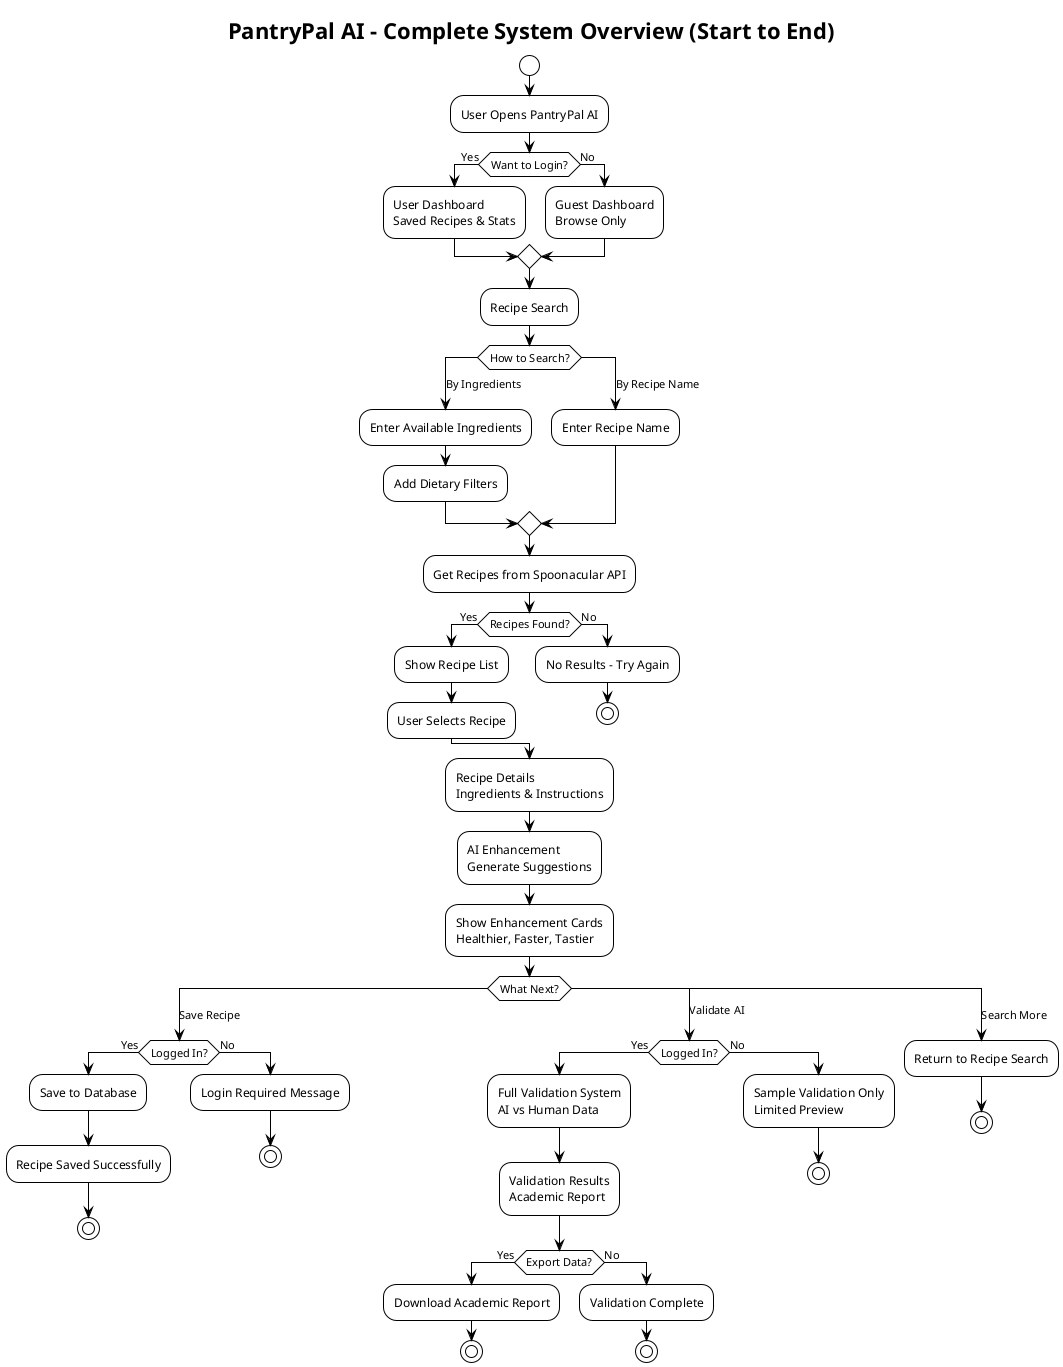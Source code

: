 @startuml PantryPal_AI_Simple_Overview
!theme plain
title PantryPal AI - Complete System Overview (Start to End)

start

:User Opens PantryPal AI;

if (Want to Login?) then (Yes)
    :User Dashboard\nSaved Recipes & Stats;
else (No)
    :Guest Dashboard\nBrowse Only;
endif

:Recipe Search;

switch (How to Search?)
case (By Ingredients)
    :Enter Available Ingredients;
    :Add Dietary Filters;
case (By Recipe Name)
    :Enter Recipe Name;
endswitch

:Get Recipes from Spoonacular API;

if (Recipes Found?) then (Yes)
    :Show Recipe List;
    :User Selects Recipe;
else (No)
    :No Results - Try Again;
    stop
endif

:Recipe Details\nIngredients & Instructions;

:AI Enhancement\nGenerate Suggestions;

:Show Enhancement Cards\nHealthier, Faster, Tastier;

switch (What Next?)
case (Save Recipe)
    if (Logged In?) then (Yes)
        :Save to Database;
        :Recipe Saved Successfully;
        stop
    else (No)
        :Login Required Message;
        stop
    endif

case (Validate AI)
    if (Logged In?) then (Yes)
        :Full Validation System\nAI vs Human Data;
        :Validation Results\nAcademic Report;
        
        if (Export Data?) then (Yes)
            :Download Academic Report;
            stop
        else (No)
            :Validation Complete;
            stop
        endif
    else (No)
        :Sample Validation Only\nLimited Preview;
        stop
    endif

case (Search More)
    :Return to Recipe Search;
    stop
endswitch

@enduml
